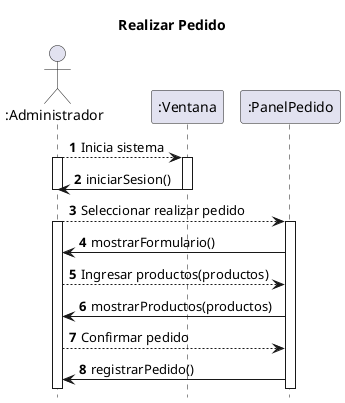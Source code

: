 @startuml
'https://plantuml.com/sequence-diagram

autonumber
hide footbox
title Realizar Pedido

actor ":Administrador" as admin
participant ":Ventana" as ventana
'participant ":PanelProveedor" as pProovedor
'participant ":PanelProducto" as pProducto
'participant ":Producto" as producto
participant ":PanelPedido" as pPedido

admin --> ventana: Inicia sistema
activate ventana
activate admin
ventana -> admin: iniciarSesion()
deactivate ventana
deactivate admin

admin --> pPedido: Seleccionar realizar pedido
activate pPedido
activate admin
pPedido -> admin: mostrarFormulario()
admin --> pPedido: Ingresar productos(productos)
pPedido -> admin: mostrarProductos(productos)
admin --> pPedido: Confirmar pedido
pPedido -> admin: registrarPedido()


@enduml